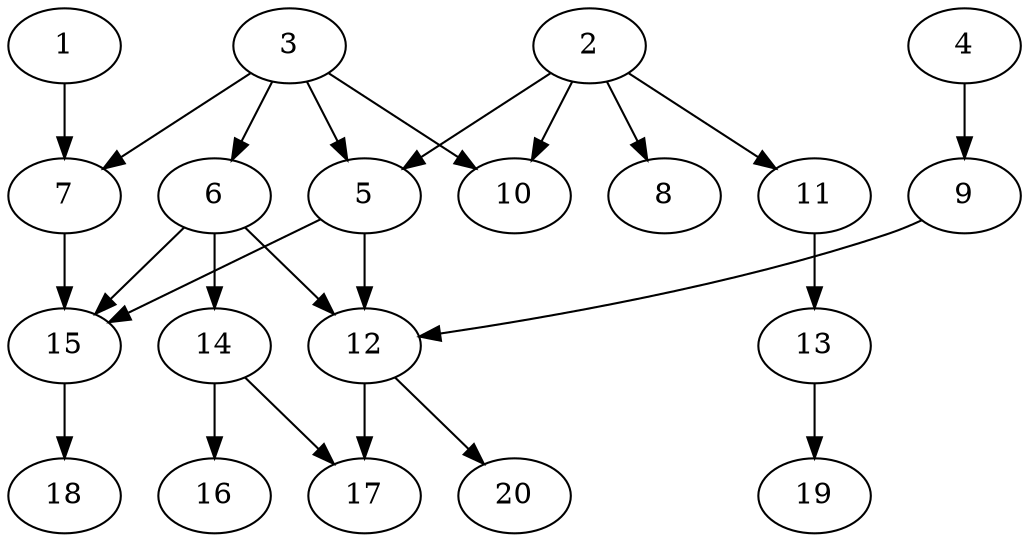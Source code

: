 // DAG automatically generated by daggen at Wed Jul 24 22:02:40 2019
// ./daggen --dot -n 20 --ccr 0.4 --fat 0.6 --regular 0.5 --density 0.5 --mindata 5242880 --maxdata 52428800 
digraph G {
  1 [size="126786560", alpha="0.12", expect_size="50714624"] 
  1 -> 7 [size ="50714624"]
  2 [size="69224960", alpha="0.18", expect_size="27689984"] 
  2 -> 5 [size ="27689984"]
  2 -> 8 [size ="27689984"]
  2 -> 10 [size ="27689984"]
  2 -> 11 [size ="27689984"]
  3 [size="28615680", alpha="0.10", expect_size="11446272"] 
  3 -> 5 [size ="11446272"]
  3 -> 6 [size ="11446272"]
  3 -> 7 [size ="11446272"]
  3 -> 10 [size ="11446272"]
  4 [size="106892800", alpha="0.14", expect_size="42757120"] 
  4 -> 9 [size ="42757120"]
  5 [size="104302080", alpha="0.10", expect_size="41720832"] 
  5 -> 12 [size ="41720832"]
  5 -> 15 [size ="41720832"]
  6 [size="18780160", alpha="0.00", expect_size="7512064"] 
  6 -> 12 [size ="7512064"]
  6 -> 14 [size ="7512064"]
  6 -> 15 [size ="7512064"]
  7 [size="90542080", alpha="0.09", expect_size="36216832"] 
  7 -> 15 [size ="36216832"]
  8 [size="108651520", alpha="0.11", expect_size="43460608"] 
  9 [size="75814400", alpha="0.08", expect_size="30325760"] 
  9 -> 12 [size ="30325760"]
  10 [size="102113280", alpha="0.12", expect_size="40845312"] 
  11 [size="39549440", alpha="0.16", expect_size="15819776"] 
  11 -> 13 [size ="15819776"]
  12 [size="109742080", alpha="0.10", expect_size="43896832"] 
  12 -> 17 [size ="43896832"]
  12 -> 20 [size ="43896832"]
  13 [size="99558400", alpha="0.16", expect_size="39823360"] 
  13 -> 19 [size ="39823360"]
  14 [size="42150400", alpha="0.15", expect_size="16860160"] 
  14 -> 16 [size ="16860160"]
  14 -> 17 [size ="16860160"]
  15 [size="125998080", alpha="0.17", expect_size="50399232"] 
  15 -> 18 [size ="50399232"]
  16 [size="65254400", alpha="0.17", expect_size="26101760"] 
  17 [size="65827840", alpha="0.08", expect_size="26331136"] 
  18 [size="116797440", alpha="0.02", expect_size="46718976"] 
  19 [size="66547200", alpha="0.19", expect_size="26618880"] 
  20 [size="116185600", alpha="0.12", expect_size="46474240"] 
}
